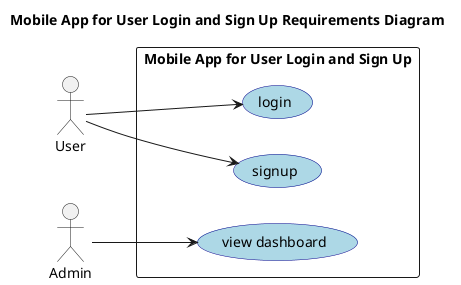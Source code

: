 @startuml
left to right direction
title Mobile App for User Login and Sign Up Requirements Diagram
skinparam usecase {
    BackgroundColor LightBlue
    BorderColor DarkBlue
}

actor "User" as User
actor "Admin" as Admin

rectangle "Mobile App for User Login and Sign Up" {
    usecase "login" as FR001
    usecase "signup" as FR002
    usecase "view dashboard" as FR003
    User --> FR001
    User --> FR002
    Admin --> FR003
}
@enduml